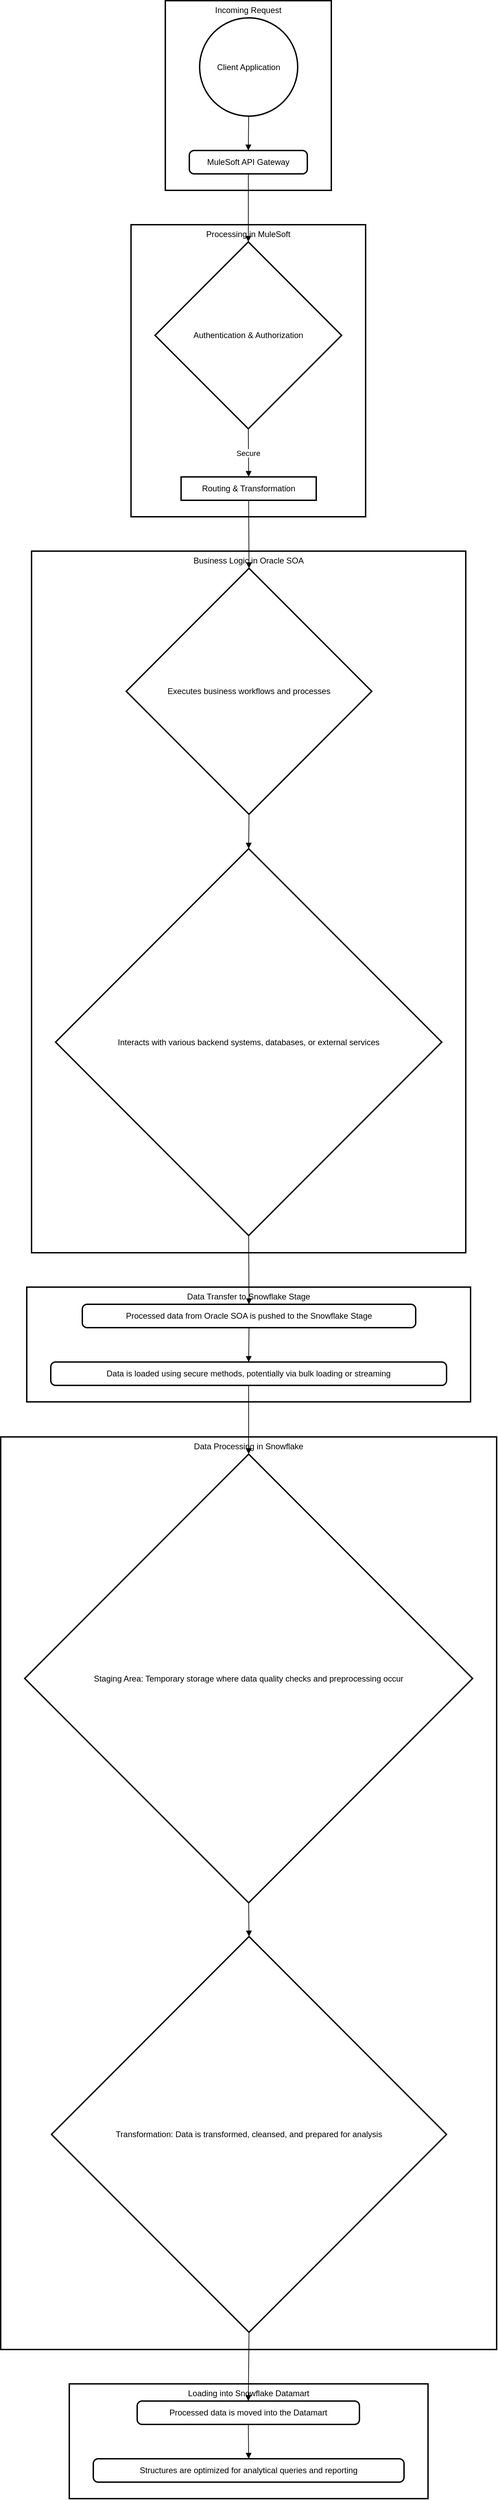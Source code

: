 <mxfile version="24.7.7">
  <diagram name="Page-1" id="w1d6FoTnFh9imsDetDNe">
    <mxGraphModel>
      <root>
        <mxCell id="0" />
        <mxCell id="1" parent="0" />
        <mxCell id="2" value="Loading into Snowflake Datamart" style="whiteSpace=wrap;strokeWidth=2;verticalAlign=top;" vertex="1" parent="1">
          <mxGeometry x="100" y="3468" width="523" height="167" as="geometry" />
        </mxCell>
        <mxCell id="3" value="Processed data is moved into the Datamart" style="rounded=1;absoluteArcSize=1;arcSize=14;whiteSpace=wrap;strokeWidth=2;" vertex="1" parent="1">
          <mxGeometry x="199" y="3493" width="324" height="34" as="geometry" />
        </mxCell>
        <mxCell id="4" value="Structures are optimized for analytical queries and reporting" style="rounded=1;absoluteArcSize=1;arcSize=14;whiteSpace=wrap;strokeWidth=2;" vertex="1" parent="1">
          <mxGeometry x="135" y="3577" width="453" height="34" as="geometry" />
        </mxCell>
        <mxCell id="5" value="Data Processing in Snowflake" style="whiteSpace=wrap;strokeWidth=2;verticalAlign=top;" vertex="1" parent="1">
          <mxGeometry y="2090" width="723" height="1328" as="geometry" />
        </mxCell>
        <mxCell id="6" value="Staging Area: Temporary storage where data quality checks and preprocessing occur" style="rhombus;strokeWidth=2;whiteSpace=wrap;" vertex="1" parent="1">
          <mxGeometry x="35" y="2115" width="653" height="653" as="geometry" />
        </mxCell>
        <mxCell id="7" value="Transformation: Data is transformed, cleansed, and prepared for analysis" style="rhombus;strokeWidth=2;whiteSpace=wrap;" vertex="1" parent="1">
          <mxGeometry x="74" y="2817" width="576" height="576" as="geometry" />
        </mxCell>
        <mxCell id="8" value="Data Transfer to Snowflake Stage" style="whiteSpace=wrap;strokeWidth=2;verticalAlign=top;" vertex="1" parent="1">
          <mxGeometry x="38" y="1872" width="647" height="167" as="geometry" />
        </mxCell>
        <mxCell id="9" value="Processed data from Oracle SOA is pushed to the Snowflake Stage" style="rounded=1;absoluteArcSize=1;arcSize=14;whiteSpace=wrap;strokeWidth=2;" vertex="1" parent="1">
          <mxGeometry x="119" y="1897" width="486" height="34" as="geometry" />
        </mxCell>
        <mxCell id="10" value="Data is loaded using secure methods, potentially via bulk loading or streaming" style="rounded=1;absoluteArcSize=1;arcSize=14;whiteSpace=wrap;strokeWidth=2;" vertex="1" parent="1">
          <mxGeometry x="73" y="1981" width="577" height="34" as="geometry" />
        </mxCell>
        <mxCell id="11" value="Business Logic in Oracle SOA" style="whiteSpace=wrap;strokeWidth=2;verticalAlign=top;" vertex="1" parent="1">
          <mxGeometry x="45" y="801" width="633" height="1021" as="geometry" />
        </mxCell>
        <mxCell id="12" value="Executes business workflows and processes" style="rhombus;strokeWidth=2;whiteSpace=wrap;" vertex="1" parent="1">
          <mxGeometry x="183" y="826" width="358" height="358" as="geometry" />
        </mxCell>
        <mxCell id="13" value="Interacts with various backend systems, databases, or external services" style="rhombus;strokeWidth=2;whiteSpace=wrap;" vertex="1" parent="1">
          <mxGeometry x="80" y="1234" width="563" height="563" as="geometry" />
        </mxCell>
        <mxCell id="14" value="Processing in MuleSoft" style="whiteSpace=wrap;strokeWidth=2;verticalAlign=top;" vertex="1" parent="1">
          <mxGeometry x="190" y="326" width="342" height="425" as="geometry" />
        </mxCell>
        <mxCell id="15" value="Authentication &amp; Authorization" style="rhombus;strokeWidth=2;whiteSpace=wrap;" vertex="1" parent="1">
          <mxGeometry x="225" y="351" width="272" height="272" as="geometry" />
        </mxCell>
        <mxCell id="16" value="Routing &amp; Transformation" style="whiteSpace=wrap;strokeWidth=2;" vertex="1" parent="1">
          <mxGeometry x="263" y="693" width="197" height="34" as="geometry" />
        </mxCell>
        <mxCell id="17" value="Incoming Request" style="whiteSpace=wrap;strokeWidth=2;verticalAlign=top;" vertex="1" parent="1">
          <mxGeometry x="240" width="242" height="276" as="geometry" />
        </mxCell>
        <mxCell id="18" value="MuleSoft API Gateway" style="rounded=1;absoluteArcSize=1;arcSize=14;whiteSpace=wrap;strokeWidth=2;" vertex="1" parent="1">
          <mxGeometry x="275" y="218" width="172" height="34" as="geometry" />
        </mxCell>
        <mxCell id="19" value="Client Application" style="ellipse;aspect=fixed;strokeWidth=2;whiteSpace=wrap;" vertex="1" parent="1">
          <mxGeometry x="290" y="25" width="143" height="143" as="geometry" />
        </mxCell>
        <mxCell id="20" value="" style="curved=1;startArrow=none;endArrow=block;exitX=0.5;exitY=1;entryX=0.5;entryY=-0.01;" edge="1" parent="1" source="19" target="18">
          <mxGeometry relative="1" as="geometry">
            <Array as="points" />
          </mxGeometry>
        </mxCell>
        <mxCell id="21" value="" style="curved=1;startArrow=none;endArrow=block;exitX=0.5;exitY=0.98;entryX=0.5;entryY=0;" edge="1" parent="1" source="18" target="15">
          <mxGeometry relative="1" as="geometry">
            <Array as="points" />
          </mxGeometry>
        </mxCell>
        <mxCell id="22" value="Secure" style="curved=1;startArrow=none;endArrow=block;exitX=0.5;exitY=1;entryX=0.5;entryY=-0.01;" edge="1" parent="1" source="15" target="16">
          <mxGeometry relative="1" as="geometry">
            <Array as="points" />
          </mxGeometry>
        </mxCell>
        <mxCell id="23" value="" style="curved=1;startArrow=none;endArrow=block;exitX=0.5;exitY=0.98;entryX=0.5;entryY=0;" edge="1" parent="1" source="16" target="12">
          <mxGeometry relative="1" as="geometry">
            <Array as="points" />
          </mxGeometry>
        </mxCell>
        <mxCell id="24" value="" style="curved=1;startArrow=none;endArrow=block;exitX=0.5;exitY=1;entryX=0.5;entryY=0;" edge="1" parent="1" source="12" target="13">
          <mxGeometry relative="1" as="geometry">
            <Array as="points" />
          </mxGeometry>
        </mxCell>
        <mxCell id="25" value="" style="curved=1;startArrow=none;endArrow=block;exitX=0.5;exitY=1;entryX=0.5;entryY=0.01;" edge="1" parent="1" source="13" target="9">
          <mxGeometry relative="1" as="geometry">
            <Array as="points" />
          </mxGeometry>
        </mxCell>
        <mxCell id="26" value="" style="curved=1;startArrow=none;endArrow=block;exitX=0.5;exitY=1;entryX=0.5;entryY=0;" edge="1" parent="1" source="9" target="10">
          <mxGeometry relative="1" as="geometry">
            <Array as="points" />
          </mxGeometry>
        </mxCell>
        <mxCell id="27" value="" style="curved=1;startArrow=none;endArrow=block;exitX=0.5;exitY=0.99;entryX=0.5;entryY=0;" edge="1" parent="1" source="10" target="6">
          <mxGeometry relative="1" as="geometry">
            <Array as="points" />
          </mxGeometry>
        </mxCell>
        <mxCell id="28" value="" style="curved=1;startArrow=none;endArrow=block;exitX=0.5;exitY=1;entryX=0.5;entryY=0;" edge="1" parent="1" source="6" target="7">
          <mxGeometry relative="1" as="geometry">
            <Array as="points" />
          </mxGeometry>
        </mxCell>
        <mxCell id="29" value="" style="curved=1;startArrow=none;endArrow=block;exitX=0.5;exitY=1;entryX=0.5;entryY=0;" edge="1" parent="1" source="7" target="3">
          <mxGeometry relative="1" as="geometry">
            <Array as="points" />
          </mxGeometry>
        </mxCell>
        <mxCell id="30" value="" style="curved=1;startArrow=none;endArrow=block;exitX=0.5;exitY=0.99;entryX=0.5;entryY=-0.01;" edge="1" parent="1" source="3" target="4">
          <mxGeometry relative="1" as="geometry">
            <Array as="points" />
          </mxGeometry>
        </mxCell>
      </root>
    </mxGraphModel>
  </diagram>
</mxfile>
